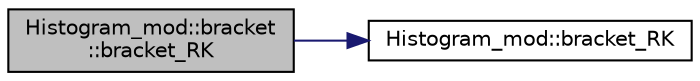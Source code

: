 digraph "Histogram_mod::bracket::bracket_RK"
{
 // LATEX_PDF_SIZE
  edge [fontname="Helvetica",fontsize="10",labelfontname="Helvetica",labelfontsize="10"];
  node [fontname="Helvetica",fontsize="10",shape=record];
  rankdir="LR";
  Node1 [label="Histogram_mod::bracket\l::bracket_RK",height=0.2,width=0.4,color="black", fillcolor="grey75", style="filled", fontcolor="black",tooltip="Return the lower and upper indices of the elements of the ascending-sorted input vector AscendingVect..."];
  Node1 -> Node2 [color="midnightblue",fontsize="10",style="solid",fontname="Helvetica"];
  Node2 [label="Histogram_mod::bracket_RK",height=0.2,width=0.4,color="black", fillcolor="white", style="filled",URL="$namespaceHistogram__mod.html#a4de01a615599f9f617bc040416a2cdac",tooltip="Return the lower and upper indices of the elements of the ascending-sorted input vector AscendingVect..."];
}
